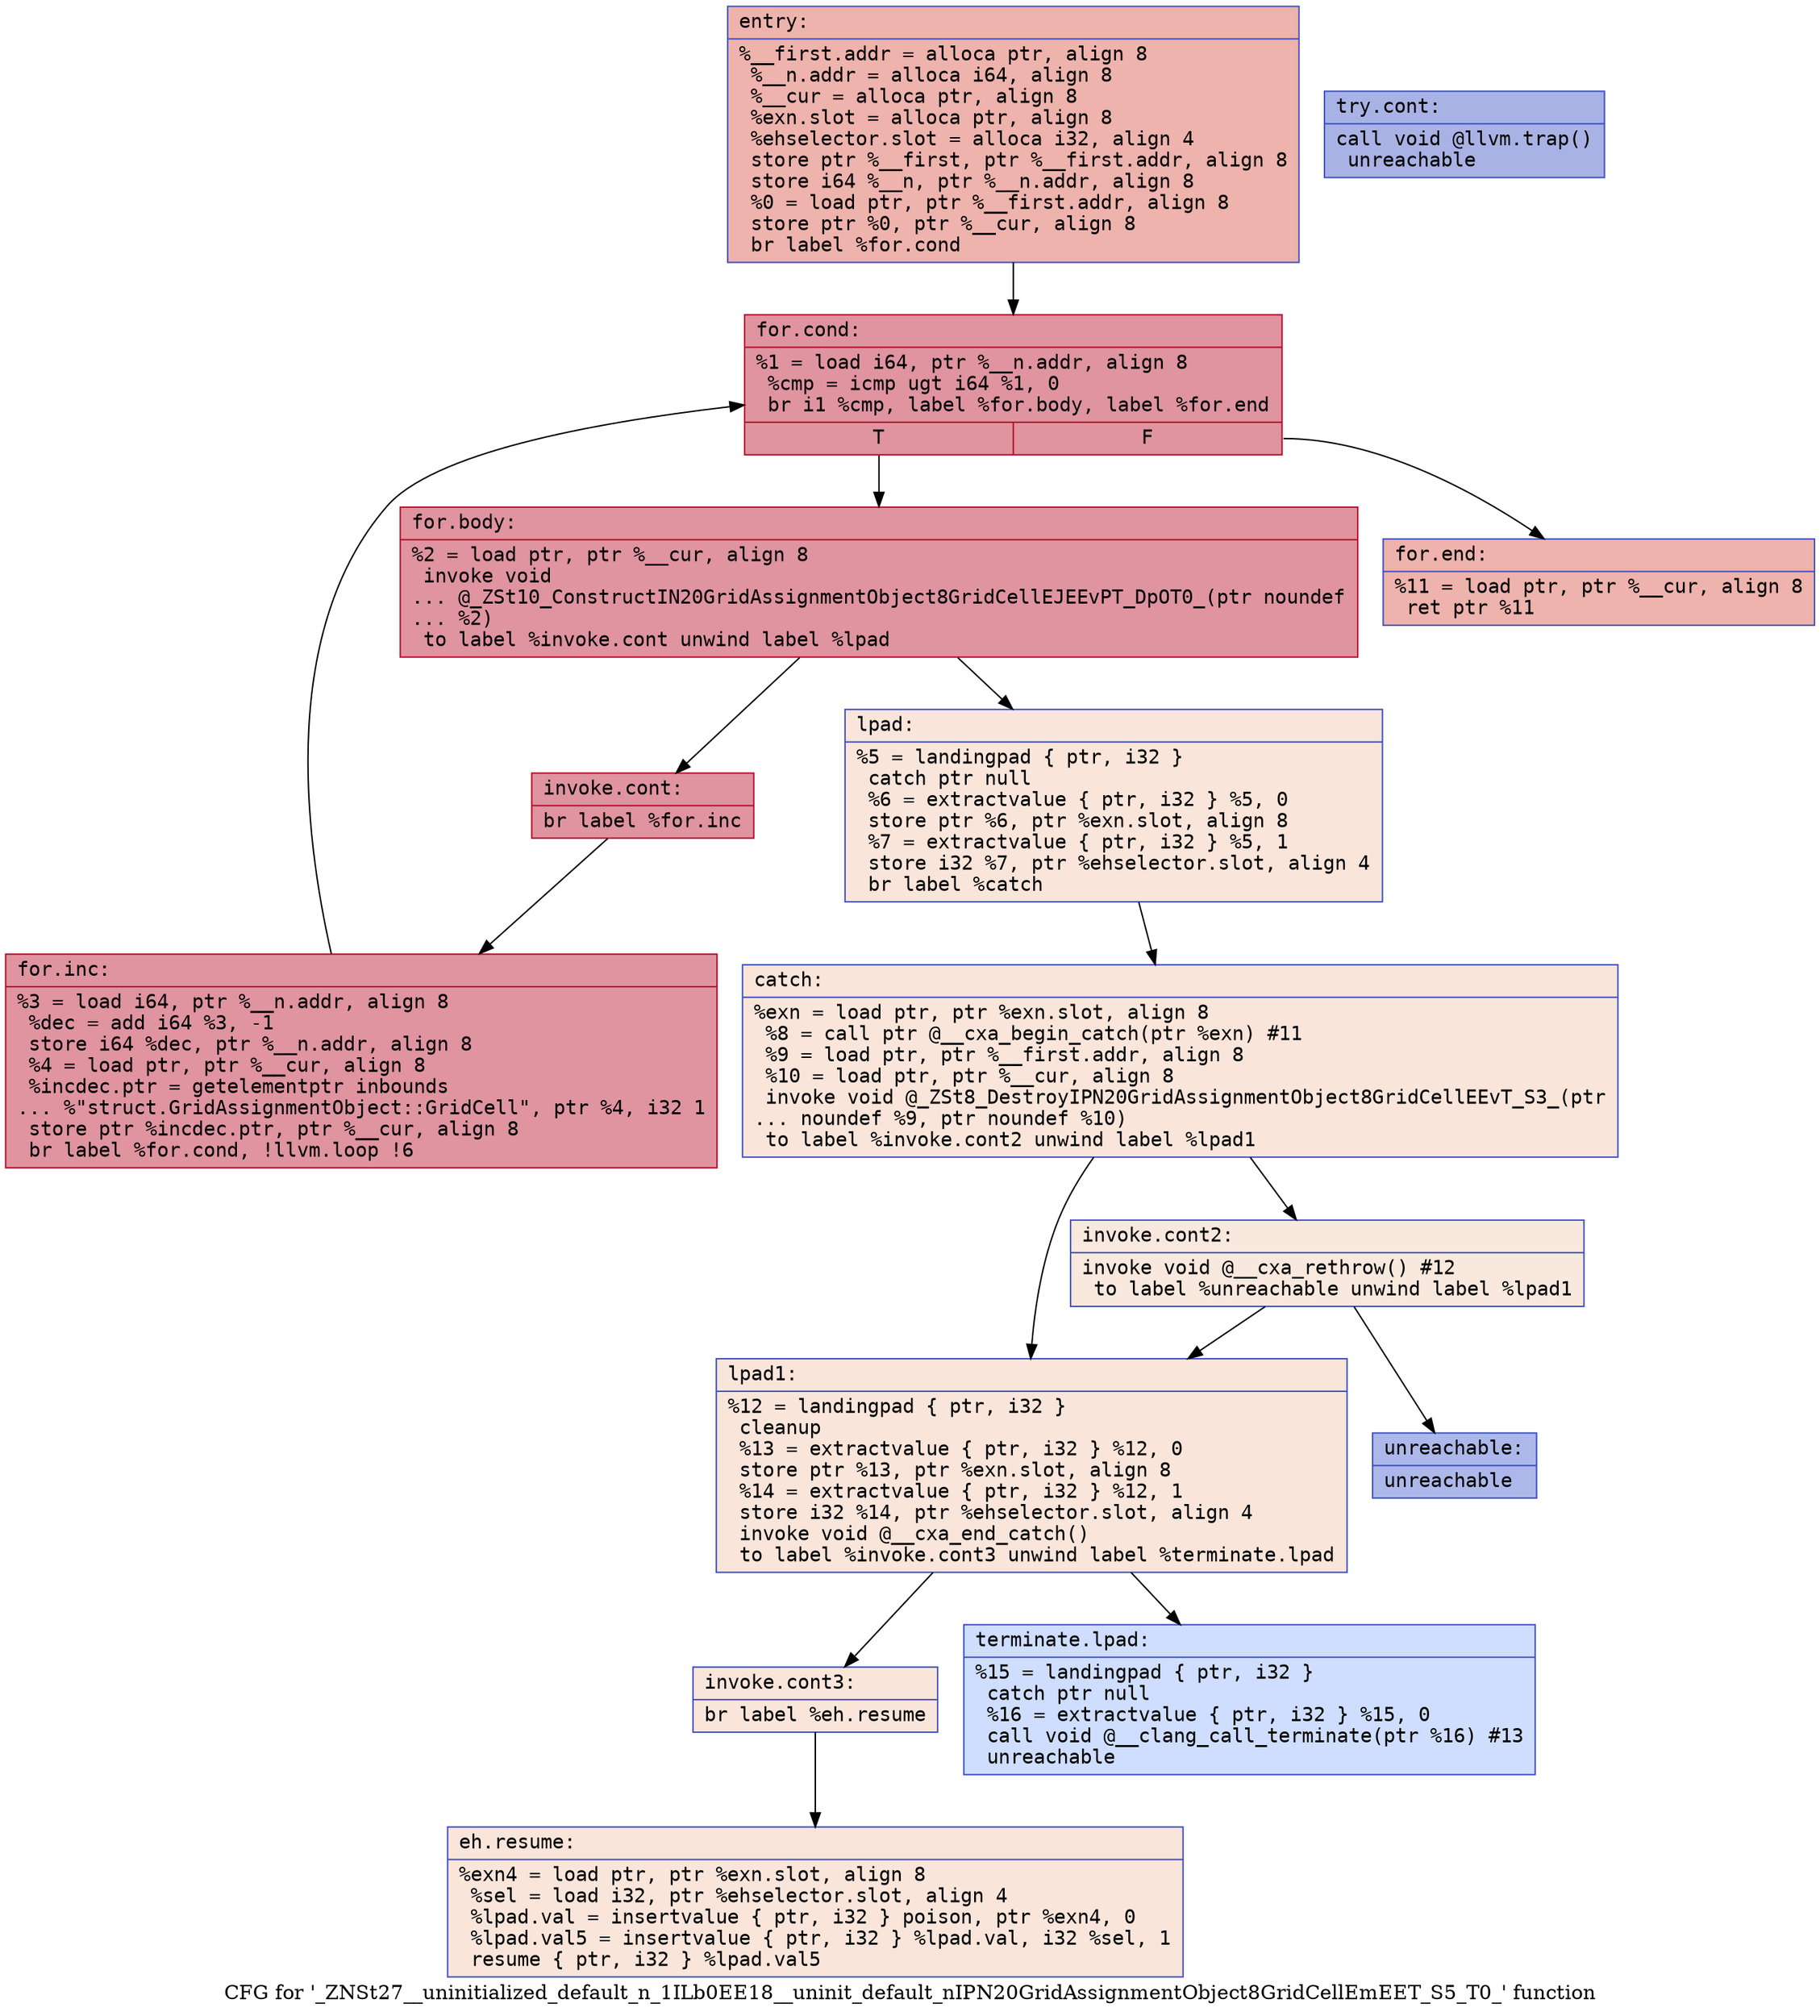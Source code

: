 digraph "CFG for '_ZNSt27__uninitialized_default_n_1ILb0EE18__uninit_default_nIPN20GridAssignmentObject8GridCellEmEET_S5_T0_' function" {
	label="CFG for '_ZNSt27__uninitialized_default_n_1ILb0EE18__uninit_default_nIPN20GridAssignmentObject8GridCellEmEET_S5_T0_' function";

	Node0x56461944e1c0 [shape=record,color="#3d50c3ff", style=filled, fillcolor="#d6524470" fontname="Courier",label="{entry:\l|  %__first.addr = alloca ptr, align 8\l  %__n.addr = alloca i64, align 8\l  %__cur = alloca ptr, align 8\l  %exn.slot = alloca ptr, align 8\l  %ehselector.slot = alloca i32, align 4\l  store ptr %__first, ptr %__first.addr, align 8\l  store i64 %__n, ptr %__n.addr, align 8\l  %0 = load ptr, ptr %__first.addr, align 8\l  store ptr %0, ptr %__cur, align 8\l  br label %for.cond\l}"];
	Node0x56461944e1c0 -> Node0x56461944e580[tooltip="entry -> for.cond\nProbability 100.00%" ];
	Node0x56461944e580 [shape=record,color="#b70d28ff", style=filled, fillcolor="#b70d2870" fontname="Courier",label="{for.cond:\l|  %1 = load i64, ptr %__n.addr, align 8\l  %cmp = icmp ugt i64 %1, 0\l  br i1 %cmp, label %for.body, label %for.end\l|{<s0>T|<s1>F}}"];
	Node0x56461944e580:s0 -> Node0x56461944e7a0[tooltip="for.cond -> for.body\nProbability 96.88%" ];
	Node0x56461944e580:s1 -> Node0x56461944e820[tooltip="for.cond -> for.end\nProbability 3.12%" ];
	Node0x56461944e7a0 [shape=record,color="#b70d28ff", style=filled, fillcolor="#b70d2870" fontname="Courier",label="{for.body:\l|  %2 = load ptr, ptr %__cur, align 8\l  invoke void\l... @_ZSt10_ConstructIN20GridAssignmentObject8GridCellEJEEvPT_DpOT0_(ptr noundef\l... %2)\l          to label %invoke.cont unwind label %lpad\l}"];
	Node0x56461944e7a0 -> Node0x56461944ea10[tooltip="for.body -> invoke.cont\nProbability 100.00%" ];
	Node0x56461944e7a0 -> Node0x56461944ec30[tooltip="for.body -> lpad\nProbability 0.00%" ];
	Node0x56461944ea10 [shape=record,color="#b70d28ff", style=filled, fillcolor="#b70d2870" fontname="Courier",label="{invoke.cont:\l|  br label %for.inc\l}"];
	Node0x56461944ea10 -> Node0x56461944e9c0[tooltip="invoke.cont -> for.inc\nProbability 100.00%" ];
	Node0x56461944e9c0 [shape=record,color="#b70d28ff", style=filled, fillcolor="#b70d2870" fontname="Courier",label="{for.inc:\l|  %3 = load i64, ptr %__n.addr, align 8\l  %dec = add i64 %3, -1\l  store i64 %dec, ptr %__n.addr, align 8\l  %4 = load ptr, ptr %__cur, align 8\l  %incdec.ptr = getelementptr inbounds\l... %\"struct.GridAssignmentObject::GridCell\", ptr %4, i32 1\l  store ptr %incdec.ptr, ptr %__cur, align 8\l  br label %for.cond, !llvm.loop !6\l}"];
	Node0x56461944e9c0 -> Node0x56461944e580[tooltip="for.inc -> for.cond\nProbability 100.00%" ];
	Node0x56461944ec30 [shape=record,color="#3d50c3ff", style=filled, fillcolor="#f4c5ad70" fontname="Courier",label="{lpad:\l|  %5 = landingpad \{ ptr, i32 \}\l          catch ptr null\l  %6 = extractvalue \{ ptr, i32 \} %5, 0\l  store ptr %6, ptr %exn.slot, align 8\l  %7 = extractvalue \{ ptr, i32 \} %5, 1\l  store i32 %7, ptr %ehselector.slot, align 4\l  br label %catch\l}"];
	Node0x56461944ec30 -> Node0x56461944f610[tooltip="lpad -> catch\nProbability 100.00%" ];
	Node0x56461944f610 [shape=record,color="#3d50c3ff", style=filled, fillcolor="#f4c5ad70" fontname="Courier",label="{catch:\l|  %exn = load ptr, ptr %exn.slot, align 8\l  %8 = call ptr @__cxa_begin_catch(ptr %exn) #11\l  %9 = load ptr, ptr %__first.addr, align 8\l  %10 = load ptr, ptr %__cur, align 8\l  invoke void @_ZSt8_DestroyIPN20GridAssignmentObject8GridCellEEvT_S3_(ptr\l... noundef %9, ptr noundef %10)\l          to label %invoke.cont2 unwind label %lpad1\l}"];
	Node0x56461944f610 -> Node0x56461944f9d0[tooltip="catch -> invoke.cont2\nProbability 50.00%" ];
	Node0x56461944f610 -> Node0x56461944fa20[tooltip="catch -> lpad1\nProbability 50.00%" ];
	Node0x56461944f9d0 [shape=record,color="#3d50c3ff", style=filled, fillcolor="#f2cab570" fontname="Courier",label="{invoke.cont2:\l|  invoke void @__cxa_rethrow() #12\l          to label %unreachable unwind label %lpad1\l}"];
	Node0x56461944f9d0 -> Node0x56461944fc00[tooltip="invoke.cont2 -> unreachable\nProbability 0.00%" ];
	Node0x56461944f9d0 -> Node0x56461944fa20[tooltip="invoke.cont2 -> lpad1\nProbability 100.00%" ];
	Node0x56461944e820 [shape=record,color="#3d50c3ff", style=filled, fillcolor="#d6524470" fontname="Courier",label="{for.end:\l|  %11 = load ptr, ptr %__cur, align 8\l  ret ptr %11\l}"];
	Node0x56461944fa20 [shape=record,color="#3d50c3ff", style=filled, fillcolor="#f4c5ad70" fontname="Courier",label="{lpad1:\l|  %12 = landingpad \{ ptr, i32 \}\l          cleanup\l  %13 = extractvalue \{ ptr, i32 \} %12, 0\l  store ptr %13, ptr %exn.slot, align 8\l  %14 = extractvalue \{ ptr, i32 \} %12, 1\l  store i32 %14, ptr %ehselector.slot, align 4\l  invoke void @__cxa_end_catch()\l          to label %invoke.cont3 unwind label %terminate.lpad\l}"];
	Node0x56461944fa20 -> Node0x5646194500e0[tooltip="lpad1 -> invoke.cont3\nProbability 100.00%" ];
	Node0x56461944fa20 -> Node0x564619450130[tooltip="lpad1 -> terminate.lpad\nProbability 0.00%" ];
	Node0x5646194500e0 [shape=record,color="#3d50c3ff", style=filled, fillcolor="#f4c5ad70" fontname="Courier",label="{invoke.cont3:\l|  br label %eh.resume\l}"];
	Node0x5646194500e0 -> Node0x5646194502f0[tooltip="invoke.cont3 -> eh.resume\nProbability 100.00%" ];
	Node0x56461944eb00 [shape=record,color="#3d50c3ff", style=filled, fillcolor="#3d50c370" fontname="Courier",label="{try.cont:\l|  call void @llvm.trap()\l  unreachable\l}"];
	Node0x5646194502f0 [shape=record,color="#3d50c3ff", style=filled, fillcolor="#f4c5ad70" fontname="Courier",label="{eh.resume:\l|  %exn4 = load ptr, ptr %exn.slot, align 8\l  %sel = load i32, ptr %ehselector.slot, align 4\l  %lpad.val = insertvalue \{ ptr, i32 \} poison, ptr %exn4, 0\l  %lpad.val5 = insertvalue \{ ptr, i32 \} %lpad.val, i32 %sel, 1\l  resume \{ ptr, i32 \} %lpad.val5\l}"];
	Node0x564619450130 [shape=record,color="#3d50c3ff", style=filled, fillcolor="#93b5fe70" fontname="Courier",label="{terminate.lpad:\l|  %15 = landingpad \{ ptr, i32 \}\l          catch ptr null\l  %16 = extractvalue \{ ptr, i32 \} %15, 0\l  call void @__clang_call_terminate(ptr %16) #13\l  unreachable\l}"];
	Node0x56461944fc00 [shape=record,color="#3d50c3ff", style=filled, fillcolor="#465ecf70" fontname="Courier",label="{unreachable:\l|  unreachable\l}"];
}
